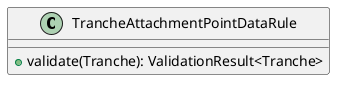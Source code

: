 @startuml

    class TrancheAttachmentPointDataRule [[TrancheAttachmentPointDataRule.html]] {
        +validate(Tranche): ValidationResult<Tranche>
    }

@enduml
